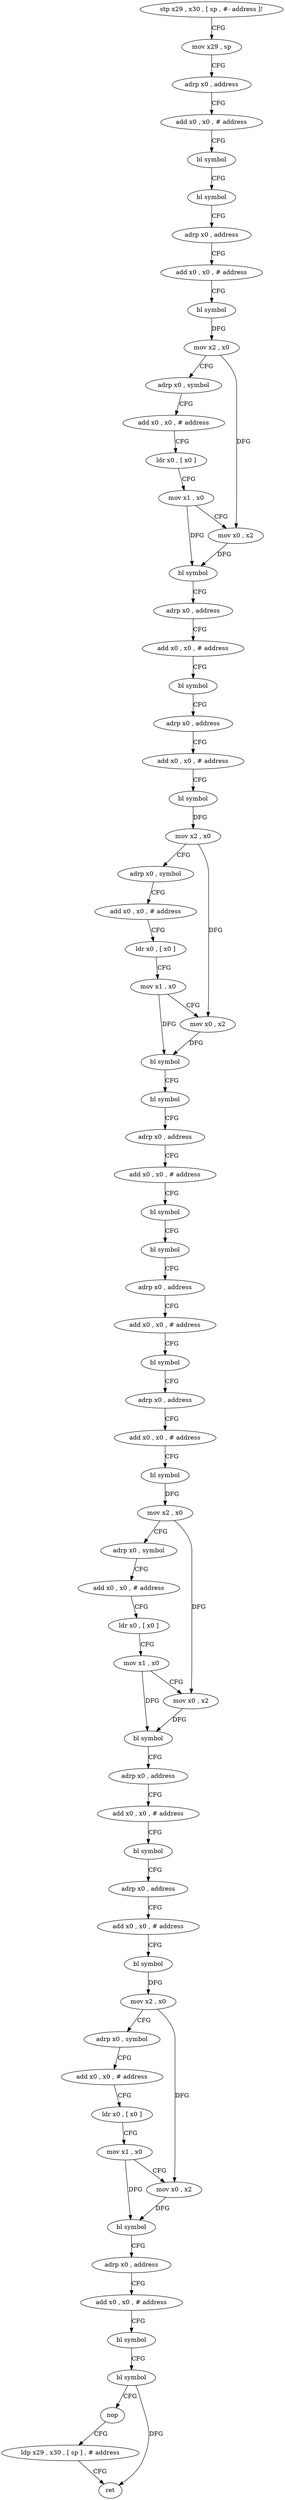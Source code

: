 digraph "func" {
"4219128" [label = "stp x29 , x30 , [ sp , #- address ]!" ]
"4219132" [label = "mov x29 , sp" ]
"4219136" [label = "adrp x0 , address" ]
"4219140" [label = "add x0 , x0 , # address" ]
"4219144" [label = "bl symbol" ]
"4219148" [label = "bl symbol" ]
"4219152" [label = "adrp x0 , address" ]
"4219156" [label = "add x0 , x0 , # address" ]
"4219160" [label = "bl symbol" ]
"4219164" [label = "mov x2 , x0" ]
"4219168" [label = "adrp x0 , symbol" ]
"4219172" [label = "add x0 , x0 , # address" ]
"4219176" [label = "ldr x0 , [ x0 ]" ]
"4219180" [label = "mov x1 , x0" ]
"4219184" [label = "mov x0 , x2" ]
"4219188" [label = "bl symbol" ]
"4219192" [label = "adrp x0 , address" ]
"4219196" [label = "add x0 , x0 , # address" ]
"4219200" [label = "bl symbol" ]
"4219204" [label = "adrp x0 , address" ]
"4219208" [label = "add x0 , x0 , # address" ]
"4219212" [label = "bl symbol" ]
"4219216" [label = "mov x2 , x0" ]
"4219220" [label = "adrp x0 , symbol" ]
"4219224" [label = "add x0 , x0 , # address" ]
"4219228" [label = "ldr x0 , [ x0 ]" ]
"4219232" [label = "mov x1 , x0" ]
"4219236" [label = "mov x0 , x2" ]
"4219240" [label = "bl symbol" ]
"4219244" [label = "bl symbol" ]
"4219248" [label = "adrp x0 , address" ]
"4219252" [label = "add x0 , x0 , # address" ]
"4219256" [label = "bl symbol" ]
"4219260" [label = "bl symbol" ]
"4219264" [label = "adrp x0 , address" ]
"4219268" [label = "add x0 , x0 , # address" ]
"4219272" [label = "bl symbol" ]
"4219276" [label = "adrp x0 , address" ]
"4219280" [label = "add x0 , x0 , # address" ]
"4219284" [label = "bl symbol" ]
"4219288" [label = "mov x2 , x0" ]
"4219292" [label = "adrp x0 , symbol" ]
"4219296" [label = "add x0 , x0 , # address" ]
"4219300" [label = "ldr x0 , [ x0 ]" ]
"4219304" [label = "mov x1 , x0" ]
"4219308" [label = "mov x0 , x2" ]
"4219312" [label = "bl symbol" ]
"4219316" [label = "adrp x0 , address" ]
"4219320" [label = "add x0 , x0 , # address" ]
"4219324" [label = "bl symbol" ]
"4219328" [label = "adrp x0 , address" ]
"4219332" [label = "add x0 , x0 , # address" ]
"4219336" [label = "bl symbol" ]
"4219340" [label = "mov x2 , x0" ]
"4219344" [label = "adrp x0 , symbol" ]
"4219348" [label = "add x0 , x0 , # address" ]
"4219352" [label = "ldr x0 , [ x0 ]" ]
"4219356" [label = "mov x1 , x0" ]
"4219360" [label = "mov x0 , x2" ]
"4219364" [label = "bl symbol" ]
"4219368" [label = "adrp x0 , address" ]
"4219372" [label = "add x0 , x0 , # address" ]
"4219376" [label = "bl symbol" ]
"4219380" [label = "bl symbol" ]
"4219384" [label = "nop" ]
"4219388" [label = "ldp x29 , x30 , [ sp ] , # address" ]
"4219392" [label = "ret" ]
"4219128" -> "4219132" [ label = "CFG" ]
"4219132" -> "4219136" [ label = "CFG" ]
"4219136" -> "4219140" [ label = "CFG" ]
"4219140" -> "4219144" [ label = "CFG" ]
"4219144" -> "4219148" [ label = "CFG" ]
"4219148" -> "4219152" [ label = "CFG" ]
"4219152" -> "4219156" [ label = "CFG" ]
"4219156" -> "4219160" [ label = "CFG" ]
"4219160" -> "4219164" [ label = "DFG" ]
"4219164" -> "4219168" [ label = "CFG" ]
"4219164" -> "4219184" [ label = "DFG" ]
"4219168" -> "4219172" [ label = "CFG" ]
"4219172" -> "4219176" [ label = "CFG" ]
"4219176" -> "4219180" [ label = "CFG" ]
"4219180" -> "4219184" [ label = "CFG" ]
"4219180" -> "4219188" [ label = "DFG" ]
"4219184" -> "4219188" [ label = "DFG" ]
"4219188" -> "4219192" [ label = "CFG" ]
"4219192" -> "4219196" [ label = "CFG" ]
"4219196" -> "4219200" [ label = "CFG" ]
"4219200" -> "4219204" [ label = "CFG" ]
"4219204" -> "4219208" [ label = "CFG" ]
"4219208" -> "4219212" [ label = "CFG" ]
"4219212" -> "4219216" [ label = "DFG" ]
"4219216" -> "4219220" [ label = "CFG" ]
"4219216" -> "4219236" [ label = "DFG" ]
"4219220" -> "4219224" [ label = "CFG" ]
"4219224" -> "4219228" [ label = "CFG" ]
"4219228" -> "4219232" [ label = "CFG" ]
"4219232" -> "4219236" [ label = "CFG" ]
"4219232" -> "4219240" [ label = "DFG" ]
"4219236" -> "4219240" [ label = "DFG" ]
"4219240" -> "4219244" [ label = "CFG" ]
"4219244" -> "4219248" [ label = "CFG" ]
"4219248" -> "4219252" [ label = "CFG" ]
"4219252" -> "4219256" [ label = "CFG" ]
"4219256" -> "4219260" [ label = "CFG" ]
"4219260" -> "4219264" [ label = "CFG" ]
"4219264" -> "4219268" [ label = "CFG" ]
"4219268" -> "4219272" [ label = "CFG" ]
"4219272" -> "4219276" [ label = "CFG" ]
"4219276" -> "4219280" [ label = "CFG" ]
"4219280" -> "4219284" [ label = "CFG" ]
"4219284" -> "4219288" [ label = "DFG" ]
"4219288" -> "4219292" [ label = "CFG" ]
"4219288" -> "4219308" [ label = "DFG" ]
"4219292" -> "4219296" [ label = "CFG" ]
"4219296" -> "4219300" [ label = "CFG" ]
"4219300" -> "4219304" [ label = "CFG" ]
"4219304" -> "4219308" [ label = "CFG" ]
"4219304" -> "4219312" [ label = "DFG" ]
"4219308" -> "4219312" [ label = "DFG" ]
"4219312" -> "4219316" [ label = "CFG" ]
"4219316" -> "4219320" [ label = "CFG" ]
"4219320" -> "4219324" [ label = "CFG" ]
"4219324" -> "4219328" [ label = "CFG" ]
"4219328" -> "4219332" [ label = "CFG" ]
"4219332" -> "4219336" [ label = "CFG" ]
"4219336" -> "4219340" [ label = "DFG" ]
"4219340" -> "4219344" [ label = "CFG" ]
"4219340" -> "4219360" [ label = "DFG" ]
"4219344" -> "4219348" [ label = "CFG" ]
"4219348" -> "4219352" [ label = "CFG" ]
"4219352" -> "4219356" [ label = "CFG" ]
"4219356" -> "4219360" [ label = "CFG" ]
"4219356" -> "4219364" [ label = "DFG" ]
"4219360" -> "4219364" [ label = "DFG" ]
"4219364" -> "4219368" [ label = "CFG" ]
"4219368" -> "4219372" [ label = "CFG" ]
"4219372" -> "4219376" [ label = "CFG" ]
"4219376" -> "4219380" [ label = "CFG" ]
"4219380" -> "4219384" [ label = "CFG" ]
"4219380" -> "4219392" [ label = "DFG" ]
"4219384" -> "4219388" [ label = "CFG" ]
"4219388" -> "4219392" [ label = "CFG" ]
}
